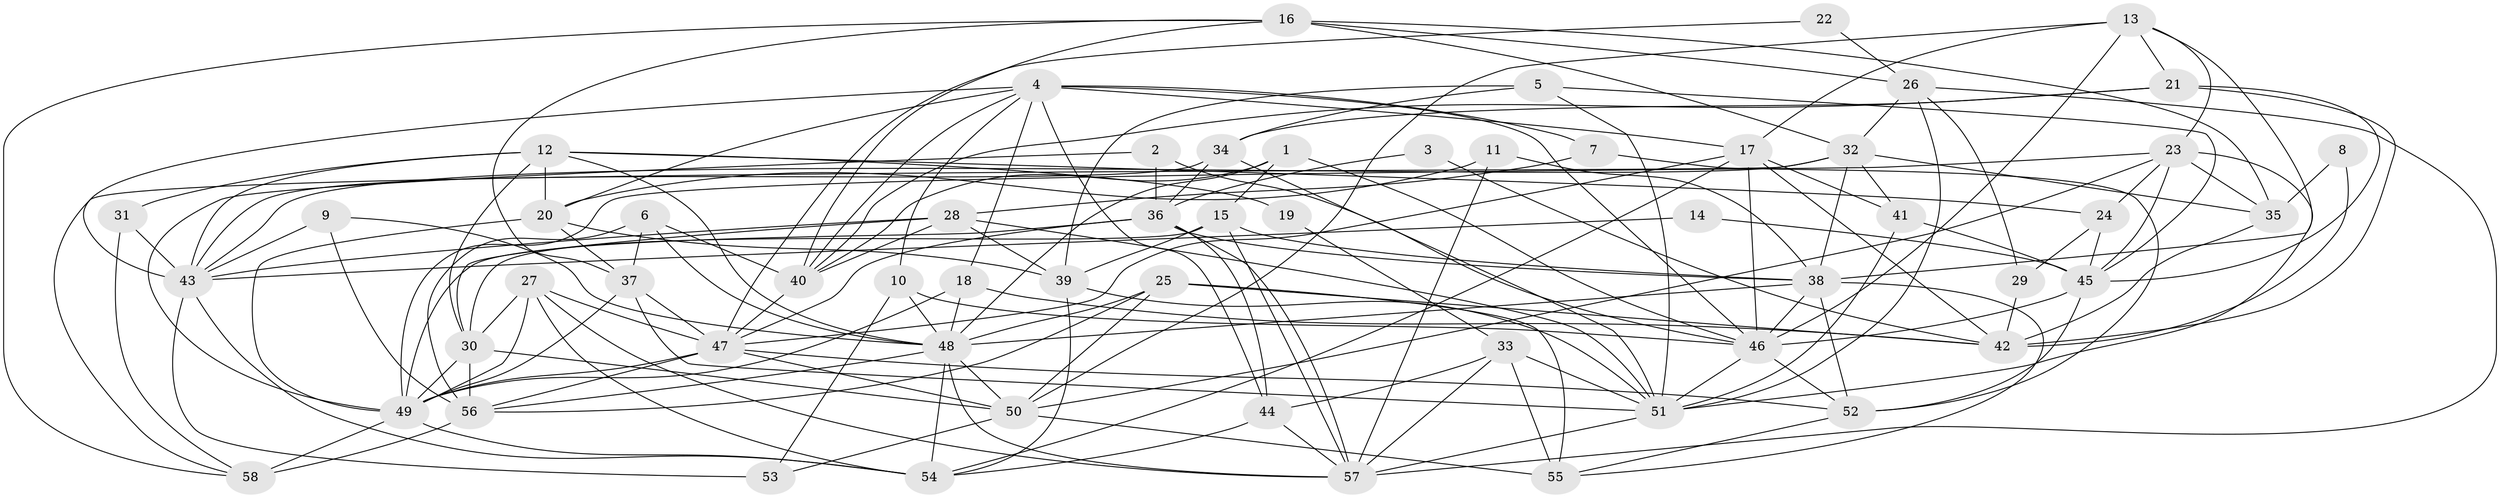 // original degree distribution, {3: 0.25862068965517243, 5: 0.19827586206896552, 4: 0.28448275862068967, 2: 0.13793103448275862, 7: 0.06896551724137931, 6: 0.04310344827586207, 9: 0.008620689655172414}
// Generated by graph-tools (version 1.1) at 2025/26/03/09/25 03:26:17]
// undirected, 58 vertices, 168 edges
graph export_dot {
graph [start="1"]
  node [color=gray90,style=filled];
  1;
  2;
  3;
  4;
  5;
  6;
  7;
  8;
  9;
  10;
  11;
  12;
  13;
  14;
  15;
  16;
  17;
  18;
  19;
  20;
  21;
  22;
  23;
  24;
  25;
  26;
  27;
  28;
  29;
  30;
  31;
  32;
  33;
  34;
  35;
  36;
  37;
  38;
  39;
  40;
  41;
  42;
  43;
  44;
  45;
  46;
  47;
  48;
  49;
  50;
  51;
  52;
  53;
  54;
  55;
  56;
  57;
  58;
  1 -- 15 [weight=1.0];
  1 -- 40 [weight=1.0];
  1 -- 46 [weight=1.0];
  1 -- 48 [weight=1.0];
  2 -- 36 [weight=1.0];
  2 -- 46 [weight=1.0];
  2 -- 49 [weight=1.0];
  3 -- 36 [weight=1.0];
  3 -- 42 [weight=1.0];
  4 -- 7 [weight=1.0];
  4 -- 10 [weight=1.0];
  4 -- 17 [weight=2.0];
  4 -- 18 [weight=1.0];
  4 -- 20 [weight=1.0];
  4 -- 40 [weight=1.0];
  4 -- 43 [weight=1.0];
  4 -- 44 [weight=1.0];
  4 -- 46 [weight=1.0];
  5 -- 34 [weight=1.0];
  5 -- 39 [weight=1.0];
  5 -- 45 [weight=1.0];
  5 -- 51 [weight=1.0];
  6 -- 37 [weight=1.0];
  6 -- 40 [weight=1.0];
  6 -- 48 [weight=1.0];
  6 -- 56 [weight=1.0];
  7 -- 28 [weight=1.0];
  7 -- 52 [weight=1.0];
  8 -- 35 [weight=1.0];
  8 -- 42 [weight=1.0];
  9 -- 43 [weight=1.0];
  9 -- 48 [weight=1.0];
  9 -- 56 [weight=1.0];
  10 -- 46 [weight=1.0];
  10 -- 48 [weight=1.0];
  10 -- 53 [weight=2.0];
  11 -- 20 [weight=2.0];
  11 -- 38 [weight=1.0];
  11 -- 57 [weight=1.0];
  12 -- 19 [weight=1.0];
  12 -- 20 [weight=1.0];
  12 -- 24 [weight=1.0];
  12 -- 30 [weight=1.0];
  12 -- 31 [weight=1.0];
  12 -- 43 [weight=1.0];
  12 -- 48 [weight=1.0];
  13 -- 17 [weight=1.0];
  13 -- 21 [weight=1.0];
  13 -- 23 [weight=1.0];
  13 -- 38 [weight=1.0];
  13 -- 46 [weight=1.0];
  13 -- 50 [weight=1.0];
  14 -- 43 [weight=1.0];
  14 -- 45 [weight=1.0];
  15 -- 30 [weight=1.0];
  15 -- 38 [weight=1.0];
  15 -- 39 [weight=1.0];
  15 -- 57 [weight=1.0];
  16 -- 26 [weight=1.0];
  16 -- 32 [weight=1.0];
  16 -- 35 [weight=1.0];
  16 -- 37 [weight=1.0];
  16 -- 40 [weight=1.0];
  16 -- 58 [weight=1.0];
  17 -- 41 [weight=1.0];
  17 -- 42 [weight=2.0];
  17 -- 46 [weight=1.0];
  17 -- 47 [weight=1.0];
  17 -- 54 [weight=1.0];
  18 -- 42 [weight=1.0];
  18 -- 48 [weight=1.0];
  18 -- 49 [weight=1.0];
  19 -- 33 [weight=1.0];
  20 -- 37 [weight=1.0];
  20 -- 39 [weight=1.0];
  20 -- 49 [weight=1.0];
  21 -- 34 [weight=1.0];
  21 -- 40 [weight=1.0];
  21 -- 42 [weight=1.0];
  21 -- 45 [weight=1.0];
  22 -- 26 [weight=1.0];
  22 -- 47 [weight=1.0];
  23 -- 24 [weight=1.0];
  23 -- 35 [weight=1.0];
  23 -- 45 [weight=1.0];
  23 -- 49 [weight=1.0];
  23 -- 50 [weight=1.0];
  23 -- 51 [weight=1.0];
  24 -- 29 [weight=1.0];
  24 -- 45 [weight=1.0];
  25 -- 42 [weight=1.0];
  25 -- 48 [weight=1.0];
  25 -- 50 [weight=1.0];
  25 -- 55 [weight=1.0];
  25 -- 56 [weight=1.0];
  26 -- 29 [weight=1.0];
  26 -- 32 [weight=1.0];
  26 -- 51 [weight=1.0];
  26 -- 57 [weight=1.0];
  27 -- 30 [weight=1.0];
  27 -- 47 [weight=1.0];
  27 -- 49 [weight=1.0];
  27 -- 54 [weight=1.0];
  27 -- 57 [weight=1.0];
  28 -- 30 [weight=1.0];
  28 -- 39 [weight=1.0];
  28 -- 40 [weight=1.0];
  28 -- 43 [weight=1.0];
  28 -- 51 [weight=1.0];
  29 -- 42 [weight=1.0];
  30 -- 49 [weight=1.0];
  30 -- 50 [weight=1.0];
  30 -- 56 [weight=1.0];
  31 -- 43 [weight=1.0];
  31 -- 58 [weight=1.0];
  32 -- 35 [weight=1.0];
  32 -- 38 [weight=1.0];
  32 -- 41 [weight=1.0];
  32 -- 43 [weight=1.0];
  32 -- 58 [weight=1.0];
  33 -- 44 [weight=1.0];
  33 -- 51 [weight=1.0];
  33 -- 55 [weight=1.0];
  33 -- 57 [weight=1.0];
  34 -- 36 [weight=1.0];
  34 -- 43 [weight=1.0];
  34 -- 51 [weight=1.0];
  35 -- 42 [weight=1.0];
  36 -- 38 [weight=1.0];
  36 -- 44 [weight=1.0];
  36 -- 47 [weight=1.0];
  36 -- 49 [weight=1.0];
  36 -- 57 [weight=1.0];
  37 -- 47 [weight=1.0];
  37 -- 49 [weight=1.0];
  37 -- 51 [weight=1.0];
  38 -- 46 [weight=1.0];
  38 -- 48 [weight=1.0];
  38 -- 52 [weight=1.0];
  38 -- 55 [weight=1.0];
  39 -- 51 [weight=1.0];
  39 -- 54 [weight=1.0];
  40 -- 47 [weight=1.0];
  41 -- 45 [weight=1.0];
  41 -- 51 [weight=1.0];
  43 -- 53 [weight=1.0];
  43 -- 54 [weight=1.0];
  44 -- 54 [weight=1.0];
  44 -- 57 [weight=1.0];
  45 -- 46 [weight=1.0];
  45 -- 52 [weight=1.0];
  46 -- 51 [weight=1.0];
  46 -- 52 [weight=1.0];
  47 -- 49 [weight=1.0];
  47 -- 50 [weight=1.0];
  47 -- 52 [weight=1.0];
  47 -- 56 [weight=1.0];
  48 -- 50 [weight=1.0];
  48 -- 54 [weight=1.0];
  48 -- 56 [weight=1.0];
  48 -- 57 [weight=1.0];
  49 -- 54 [weight=1.0];
  49 -- 58 [weight=1.0];
  50 -- 53 [weight=1.0];
  50 -- 55 [weight=1.0];
  51 -- 57 [weight=1.0];
  52 -- 55 [weight=1.0];
  56 -- 58 [weight=2.0];
}
